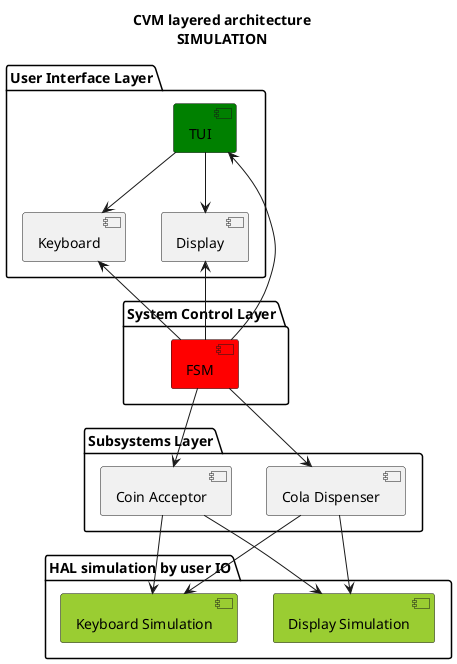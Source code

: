 @startuml

title CVM layered architecture\nSIMULATION

package "User Interface Layer" {
    [Display]
    [Keyboard]
    [TUI] #green
}

package "System Control Layer" {
    [FSM] #red
}

package "Subsystems Layer" {
    [Cola Dispenser]
    [Coin Acceptor]
}

package "HAL simulation by user IO" {
    [Display Simulation] #YellowGreen
    [Keyboard Simulation] #YellowGreen
}

[FSM] -down-> [Coin Acceptor]
[FSM] -down-> [Cola Dispenser]
[FSM] -up-> [Display]
[FSM] -up-> [Keyboard]
[FSM] -up-> [TUI]
[TUI] -down-> [Keyboard]
[TUI] -down-> [Display]

[Cola Dispenser] -down-> [Display Simulation]
[Cola Dispenser] -down-> [Keyboard Simulation]
[Coin Acceptor] -down-> [Display Simulation]
[Coin Acceptor] -down-> [Keyboard Simulation]

@enduml
